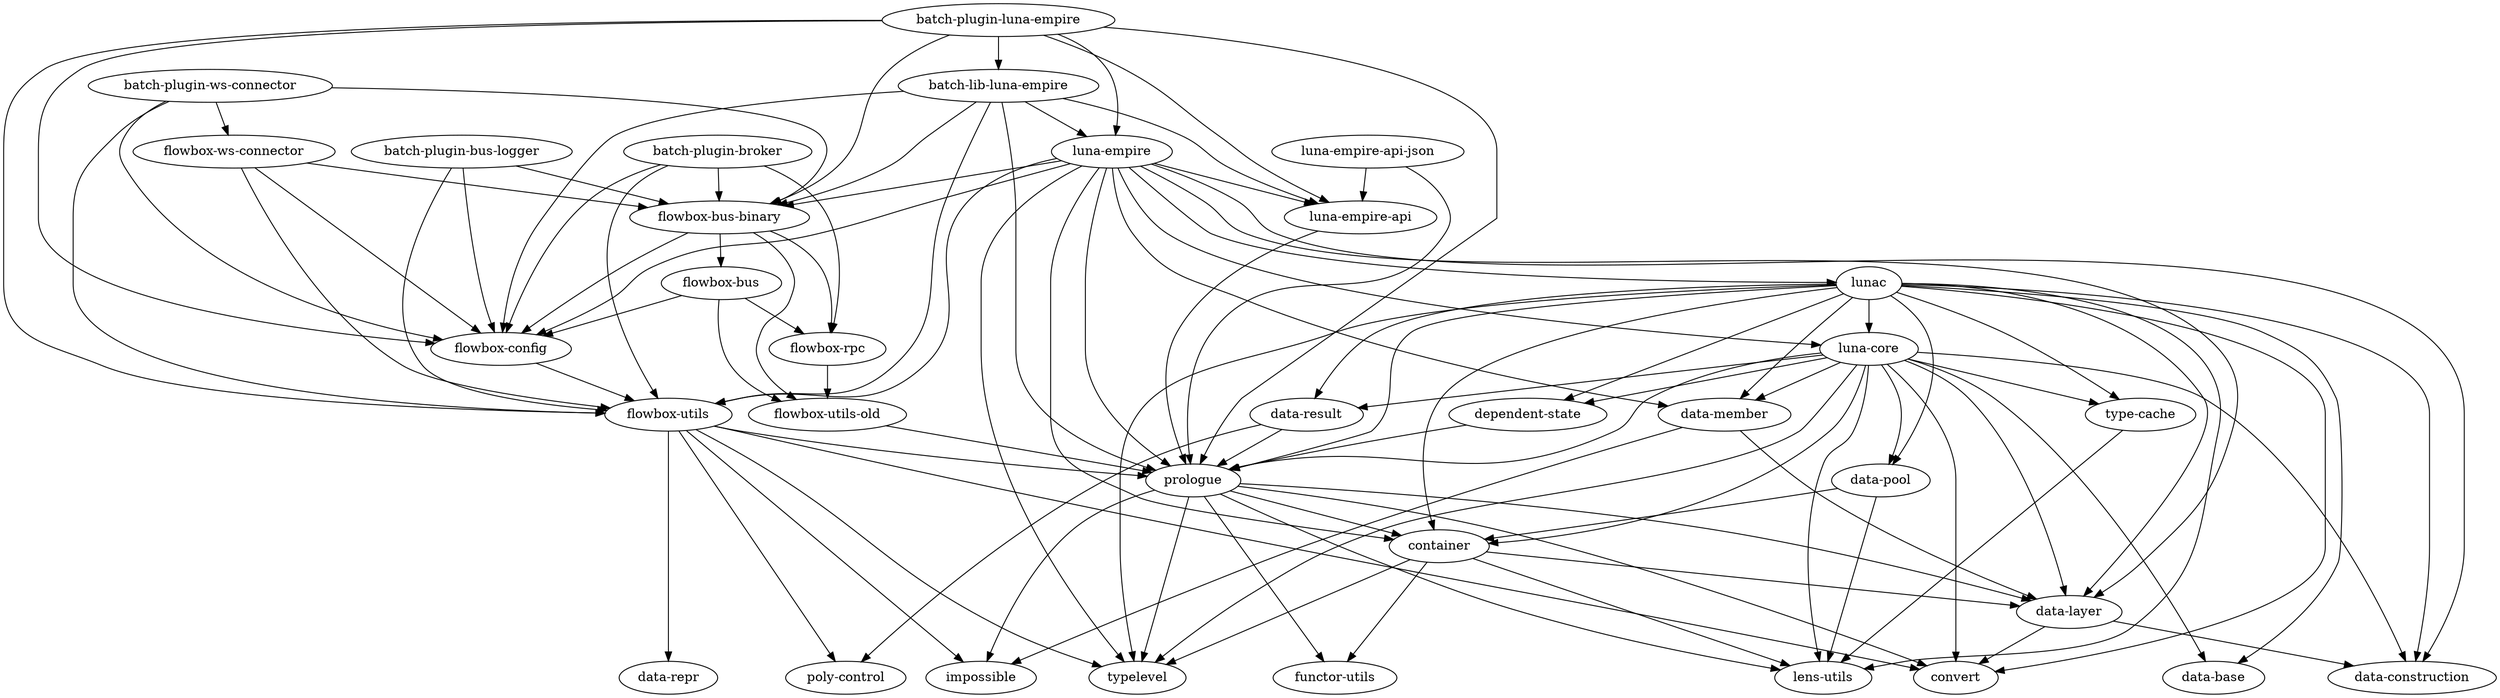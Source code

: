 strict digraph deps {
"batch-lib-luna-empire" [style=solid];
"batch-plugin-broker" [style=solid];
"batch-plugin-bus-logger" [style=solid];
"batch-plugin-luna-empire" [style=solid];
"batch-plugin-ws-connector" [style=solid];
"container" [style=solid];
"convert" [style=solid];
"data-base" [style=solid];
"data-construction" [style=solid];
"data-layer" [style=solid];
"data-member" [style=solid];
"data-pool" [style=solid];
"data-repr" [style=solid];
"data-result" [style=solid];
"dependent-state" [style=solid];
"flowbox-bus" [style=solid];
"flowbox-bus-binary" [style=solid];
"flowbox-config" [style=solid];
"flowbox-rpc" [style=solid];
"flowbox-utils" [style=solid];
"flowbox-utils-old" [style=solid];
"flowbox-ws-connector" [style=solid];
"functor-utils" [style=solid];
"impossible" [style=solid];
"lens-utils" [style=solid];
"luna-core" [style=solid];
"luna-empire" [style=solid];
"luna-empire-api" [style=solid];
"luna-empire-api-json" [style=solid];
"lunac" [style=solid];
"poly-control" [style=solid];
"prologue" [style=solid];
"type-cache" [style=solid];
"typelevel" [style=solid];
{rank=max; "convert"; };
{rank=max; "data-base"; };
{rank=max; "data-construction"; };
{rank=max; "data-repr"; };
{rank=max; "functor-utils"; };
{rank=max; "impossible"; };
{rank=max; "lens-utils"; };
{rank=max; "poly-control"; };
{rank=max; "typelevel"; };
"batch-lib-luna-empire" -> "flowbox-bus-binary";
"batch-lib-luna-empire" -> "flowbox-config";
"batch-lib-luna-empire" -> "flowbox-utils";
"batch-lib-luna-empire" -> "luna-empire";
"batch-lib-luna-empire" -> "luna-empire-api";
"batch-lib-luna-empire" -> "prologue";
"batch-plugin-broker" -> "flowbox-bus-binary";
"batch-plugin-broker" -> "flowbox-config";
"batch-plugin-broker" -> "flowbox-rpc";
"batch-plugin-broker" -> "flowbox-utils";
"batch-plugin-bus-logger" -> "flowbox-bus-binary";
"batch-plugin-bus-logger" -> "flowbox-config";
"batch-plugin-bus-logger" -> "flowbox-utils";
"batch-plugin-luna-empire" -> "batch-lib-luna-empire";
"batch-plugin-luna-empire" -> "flowbox-bus-binary";
"batch-plugin-luna-empire" -> "flowbox-config";
"batch-plugin-luna-empire" -> "flowbox-utils";
"batch-plugin-luna-empire" -> "luna-empire";
"batch-plugin-luna-empire" -> "luna-empire-api";
"batch-plugin-luna-empire" -> "prologue";
"batch-plugin-ws-connector" -> "flowbox-bus-binary";
"batch-plugin-ws-connector" -> "flowbox-config";
"batch-plugin-ws-connector" -> "flowbox-utils";
"batch-plugin-ws-connector" -> "flowbox-ws-connector";
"container" -> "data-layer";
"container" -> "functor-utils";
"container" -> "lens-utils";
"container" -> "typelevel";
"data-layer" -> "convert";
"data-layer" -> "data-construction";
"data-member" -> "data-layer";
"data-member" -> "impossible";
"data-pool" -> "container";
"data-pool" -> "lens-utils";
"data-result" -> "poly-control";
"data-result" -> "prologue";
"dependent-state" -> "prologue";
"flowbox-bus" -> "flowbox-config";
"flowbox-bus" -> "flowbox-rpc";
"flowbox-bus" -> "flowbox-utils-old";
"flowbox-bus-binary" -> "flowbox-bus";
"flowbox-bus-binary" -> "flowbox-config";
"flowbox-bus-binary" -> "flowbox-rpc";
"flowbox-bus-binary" -> "flowbox-utils-old";
"flowbox-config" -> "flowbox-utils";
"flowbox-rpc" -> "flowbox-utils-old";
"flowbox-utils" -> "convert";
"flowbox-utils" -> "data-repr";
"flowbox-utils" -> "impossible";
"flowbox-utils" -> "poly-control";
"flowbox-utils" -> "prologue";
"flowbox-utils" -> "typelevel";
"flowbox-utils-old" -> "prologue";
"flowbox-ws-connector" -> "flowbox-bus-binary";
"flowbox-ws-connector" -> "flowbox-config";
"flowbox-ws-connector" -> "flowbox-utils";
"luna-core" -> "container";
"luna-core" -> "convert";
"luna-core" -> "data-base";
"luna-core" -> "data-construction";
"luna-core" -> "data-layer";
"luna-core" -> "data-member";
"luna-core" -> "data-pool";
"luna-core" -> "data-result";
"luna-core" -> "dependent-state";
"luna-core" -> "lens-utils";
"luna-core" -> "prologue";
"luna-core" -> "type-cache";
"luna-core" -> "typelevel";
"luna-empire" -> "container";
"luna-empire" -> "data-construction";
"luna-empire" -> "data-layer";
"luna-empire" -> "data-member";
"luna-empire" -> "flowbox-bus-binary";
"luna-empire" -> "flowbox-config";
"luna-empire" -> "flowbox-utils";
"luna-empire" -> "luna-core";
"luna-empire" -> "luna-empire-api";
"luna-empire" -> "lunac";
"luna-empire" -> "prologue";
"luna-empire" -> "typelevel";
"luna-empire-api" -> "prologue";
"luna-empire-api-json" -> "luna-empire-api";
"luna-empire-api-json" -> "prologue";
"lunac" -> "container";
"lunac" -> "convert";
"lunac" -> "data-base";
"lunac" -> "data-construction";
"lunac" -> "data-layer";
"lunac" -> "data-member";
"lunac" -> "data-pool";
"lunac" -> "data-result";
"lunac" -> "dependent-state";
"lunac" -> "lens-utils";
"lunac" -> "luna-core";
"lunac" -> "prologue";
"lunac" -> "type-cache";
"lunac" -> "typelevel";
"prologue" -> "container";
"prologue" -> "convert";
"prologue" -> "data-layer";
"prologue" -> "functor-utils";
"prologue" -> "impossible";
"prologue" -> "lens-utils";
"prologue" -> "typelevel";
"type-cache" -> "lens-utils";
}
